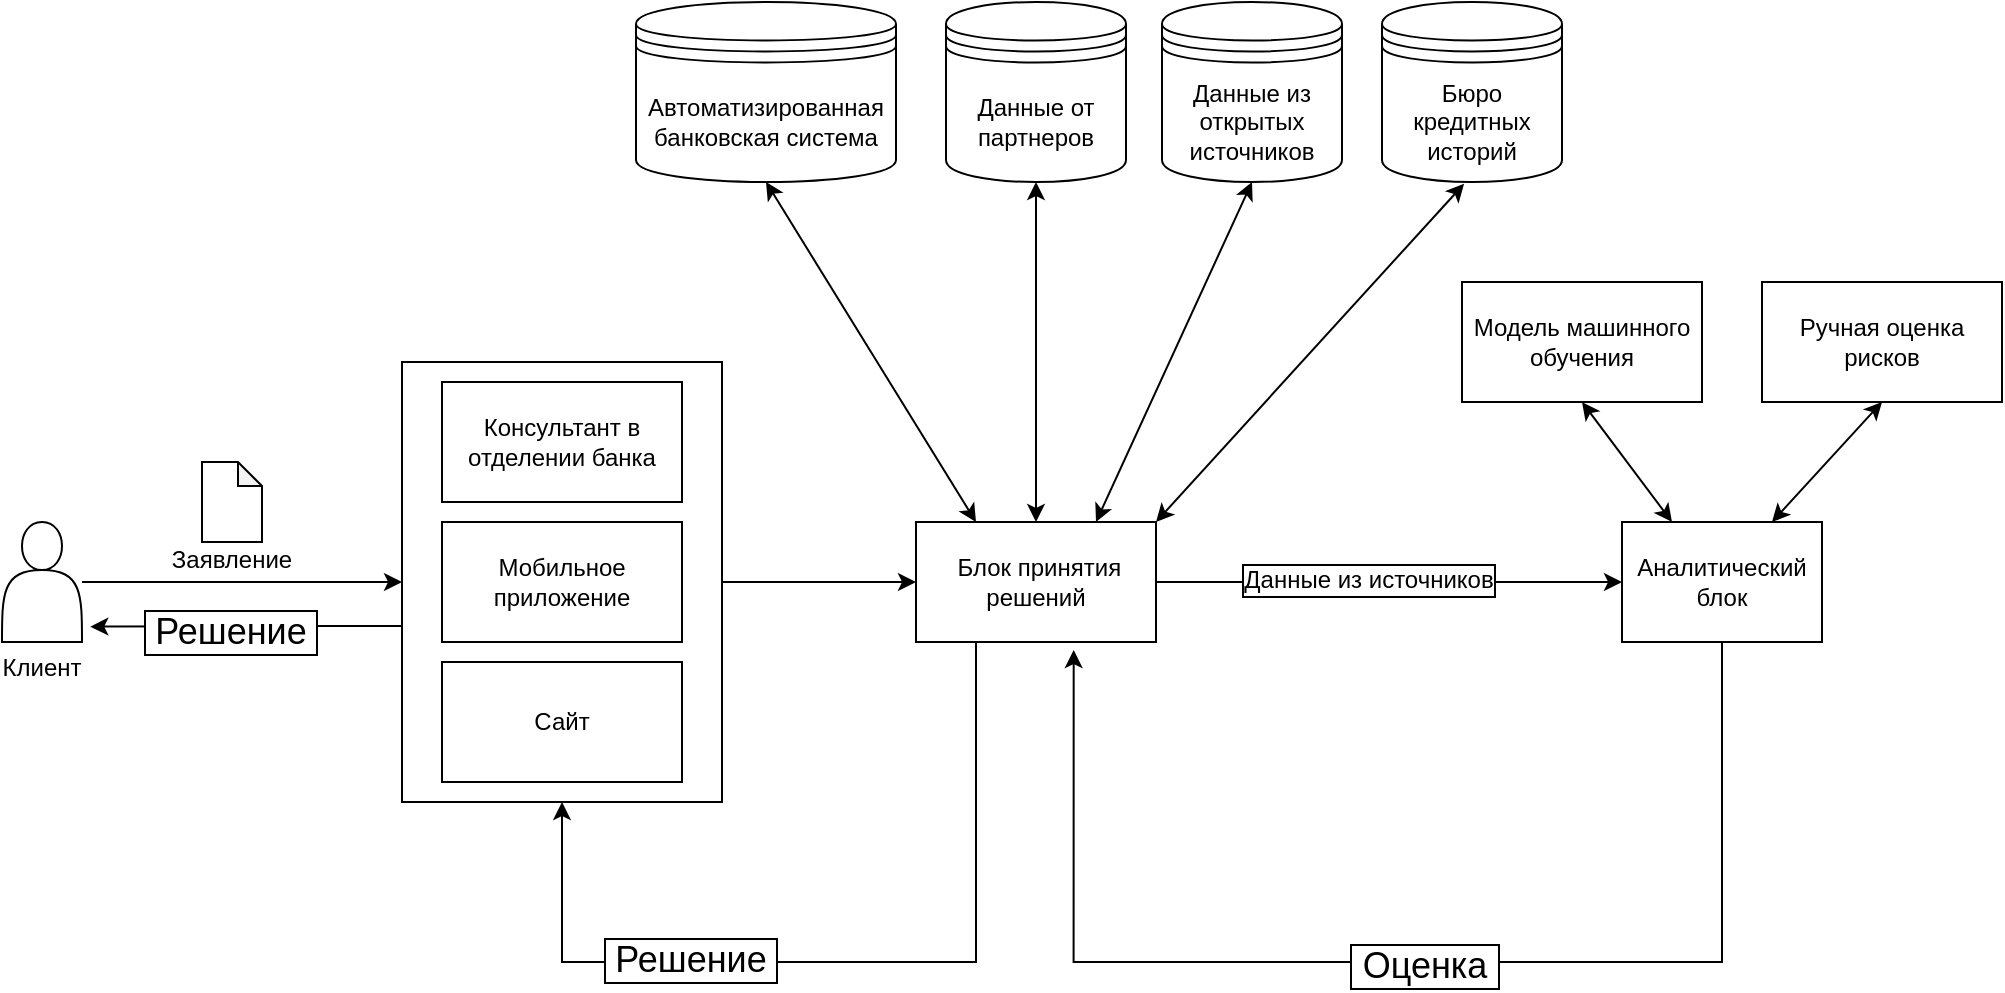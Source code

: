 <mxfile version="16.4.7" type="github">
  <diagram name="Page-1" id="9c096ad6-e400-ecc8-3e38-643d2caac077">
    <mxGraphModel dx="1185" dy="651" grid="1" gridSize="10" guides="1" tooltips="1" connect="1" arrows="1" fold="1" page="1" pageScale="1.5" pageWidth="1169" pageHeight="826" background="none" math="0" shadow="0">
      <root>
        <mxCell id="0" style=";html=1;" />
        <mxCell id="1" style=";html=1;" parent="0" />
        <mxCell id="yss0Wa9vCx-BXlRqQjeI-57" style="edgeStyle=orthogonalEdgeStyle;rounded=0;orthogonalLoop=1;jettySize=auto;html=1;entryX=0;entryY=0.5;entryDx=0;entryDy=0;fontSize=12;strokeColor=#000000;" edge="1" parent="1" source="yss0Wa9vCx-BXlRqQjeI-54" target="yss0Wa9vCx-BXlRqQjeI-22">
          <mxGeometry relative="1" as="geometry" />
        </mxCell>
        <mxCell id="yss0Wa9vCx-BXlRqQjeI-62" style="edgeStyle=orthogonalEdgeStyle;rounded=0;orthogonalLoop=1;jettySize=auto;html=1;entryX=1.104;entryY=0.872;entryDx=0;entryDy=0;entryPerimeter=0;fontSize=18;strokeColor=#000000;" edge="1" parent="1" source="yss0Wa9vCx-BXlRqQjeI-54" target="yss0Wa9vCx-BXlRqQjeI-11">
          <mxGeometry relative="1" as="geometry">
            <Array as="points">
              <mxPoint x="720" y="682" />
              <mxPoint x="720" y="682" />
            </Array>
          </mxGeometry>
        </mxCell>
        <mxCell id="yss0Wa9vCx-BXlRqQjeI-65" value="&amp;nbsp;Решение&amp;nbsp;" style="edgeLabel;html=1;align=center;verticalAlign=middle;resizable=0;points=[];fontSize=18;labelBorderColor=default;" vertex="1" connectable="0" parent="yss0Wa9vCx-BXlRqQjeI-62">
          <mxGeometry x="0.112" y="3" relative="1" as="geometry">
            <mxPoint as="offset" />
          </mxGeometry>
        </mxCell>
        <mxCell id="yss0Wa9vCx-BXlRqQjeI-54" value="" style="whiteSpace=wrap;html=1;" vertex="1" parent="1">
          <mxGeometry x="760" y="550" width="160" height="220" as="geometry" />
        </mxCell>
        <mxCell id="yss0Wa9vCx-BXlRqQjeI-56" style="edgeStyle=orthogonalEdgeStyle;rounded=0;orthogonalLoop=1;jettySize=auto;html=1;entryX=0;entryY=0.5;entryDx=0;entryDy=0;fontSize=12;strokeColor=#000000;" edge="1" parent="1" source="yss0Wa9vCx-BXlRqQjeI-11" target="yss0Wa9vCx-BXlRqQjeI-54">
          <mxGeometry relative="1" as="geometry" />
        </mxCell>
        <mxCell id="yss0Wa9vCx-BXlRqQjeI-11" value="&lt;br&gt;&lt;br&gt;&lt;br&gt;&lt;br&gt;&lt;br&gt;&lt;br&gt;Клиент" style="shape=actor;whiteSpace=wrap;html=1;" vertex="1" parent="1">
          <mxGeometry x="560" y="630" width="40" height="60" as="geometry" />
        </mxCell>
        <mxCell id="yss0Wa9vCx-BXlRqQjeI-12" value="&lt;br&gt;&lt;br&gt;&lt;br&gt;&lt;br&gt;Заявление" style="shape=note;whiteSpace=wrap;html=1;backgroundOutline=1;darkOpacity=0.05;size=12;" vertex="1" parent="1">
          <mxGeometry x="660" y="600" width="30" height="40" as="geometry" />
        </mxCell>
        <mxCell id="yss0Wa9vCx-BXlRqQjeI-13" value="Сайт" style="whiteSpace=wrap;html=1;" vertex="1" parent="1">
          <mxGeometry x="780" y="700" width="120" height="60" as="geometry" />
        </mxCell>
        <mxCell id="yss0Wa9vCx-BXlRqQjeI-15" value="Мобильное приложение" style="whiteSpace=wrap;html=1;" vertex="1" parent="1">
          <mxGeometry x="780" y="630" width="120" height="60" as="geometry" />
        </mxCell>
        <mxCell id="yss0Wa9vCx-BXlRqQjeI-17" value="Консультант в отделении банка" style="whiteSpace=wrap;html=1;" vertex="1" parent="1">
          <mxGeometry x="780" y="560" width="120" height="60" as="geometry" />
        </mxCell>
        <mxCell id="yss0Wa9vCx-BXlRqQjeI-42" value="" style="edgeStyle=orthogonalEdgeStyle;rounded=0;orthogonalLoop=1;jettySize=auto;html=1;fontSize=9;fillColor=#f8cecc;strokeColor=#000000;" edge="1" parent="1" source="yss0Wa9vCx-BXlRqQjeI-22" target="yss0Wa9vCx-BXlRqQjeI-41">
          <mxGeometry relative="1" as="geometry" />
        </mxCell>
        <mxCell id="yss0Wa9vCx-BXlRqQjeI-43" value="&lt;font style=&quot;font-size: 12px&quot;&gt;Данные из источников&lt;/font&gt;" style="edgeLabel;html=1;align=center;verticalAlign=middle;resizable=0;points=[];fontSize=9;labelBorderColor=default;" vertex="1" connectable="0" parent="yss0Wa9vCx-BXlRqQjeI-42">
          <mxGeometry x="-0.093" y="1" relative="1" as="geometry">
            <mxPoint as="offset" />
          </mxGeometry>
        </mxCell>
        <mxCell id="yss0Wa9vCx-BXlRqQjeI-22" value="&amp;nbsp;Блок принятия решений" style="whiteSpace=wrap;html=1;" vertex="1" parent="1">
          <mxGeometry x="1017" y="630" width="120" height="60" as="geometry" />
        </mxCell>
        <mxCell id="yss0Wa9vCx-BXlRqQjeI-26" value="" style="endArrow=classic;startArrow=classic;html=1;rounded=0;exitX=0.25;exitY=0;exitDx=0;exitDy=0;entryX=0.5;entryY=1;entryDx=0;entryDy=0;" edge="1" parent="1" source="yss0Wa9vCx-BXlRqQjeI-22" target="yss0Wa9vCx-BXlRqQjeI-35">
          <mxGeometry width="50" height="50" relative="1" as="geometry">
            <mxPoint x="1210" y="740" as="sourcePoint" />
            <mxPoint x="950" y="460" as="targetPoint" />
          </mxGeometry>
        </mxCell>
        <mxCell id="yss0Wa9vCx-BXlRqQjeI-29" value="" style="endArrow=classic;startArrow=classic;html=1;rounded=0;exitX=0.5;exitY=0;exitDx=0;exitDy=0;entryX=0.5;entryY=1;entryDx=0;entryDy=0;" edge="1" parent="1" source="yss0Wa9vCx-BXlRqQjeI-22" target="yss0Wa9vCx-BXlRqQjeI-36">
          <mxGeometry width="50" height="50" relative="1" as="geometry">
            <mxPoint x="1147" y="640" as="sourcePoint" />
            <mxPoint x="1073.5" y="460" as="targetPoint" />
          </mxGeometry>
        </mxCell>
        <mxCell id="yss0Wa9vCx-BXlRqQjeI-31" value="" style="endArrow=classic;startArrow=classic;html=1;rounded=0;exitX=0.75;exitY=0;exitDx=0;exitDy=0;entryX=0.5;entryY=1;entryDx=0;entryDy=0;" edge="1" parent="1" source="yss0Wa9vCx-BXlRqQjeI-22" target="yss0Wa9vCx-BXlRqQjeI-34">
          <mxGeometry width="50" height="50" relative="1" as="geometry">
            <mxPoint x="1087" y="640" as="sourcePoint" />
            <mxPoint x="1200" y="460" as="targetPoint" />
          </mxGeometry>
        </mxCell>
        <mxCell id="yss0Wa9vCx-BXlRqQjeI-34" value="&lt;span&gt;Данные из открытых источников&lt;/span&gt;" style="shape=datastore;whiteSpace=wrap;html=1;" vertex="1" parent="1">
          <mxGeometry x="1140" y="370" width="90" height="90" as="geometry" />
        </mxCell>
        <mxCell id="yss0Wa9vCx-BXlRqQjeI-35" value="&lt;span&gt;Автоматизированная банковская система&lt;/span&gt;" style="shape=datastore;whiteSpace=wrap;html=1;" vertex="1" parent="1">
          <mxGeometry x="877" y="370" width="130" height="90" as="geometry" />
        </mxCell>
        <mxCell id="yss0Wa9vCx-BXlRqQjeI-36" value="Данные от партнеров" style="shape=datastore;whiteSpace=wrap;html=1;" vertex="1" parent="1">
          <mxGeometry x="1032" y="370" width="90" height="90" as="geometry" />
        </mxCell>
        <mxCell id="yss0Wa9vCx-BXlRqQjeI-39" value="&lt;span&gt;Бюро кредитных историй&lt;/span&gt;" style="shape=datastore;whiteSpace=wrap;html=1;" vertex="1" parent="1">
          <mxGeometry x="1250" y="370" width="90" height="90" as="geometry" />
        </mxCell>
        <mxCell id="yss0Wa9vCx-BXlRqQjeI-40" value="" style="endArrow=classic;startArrow=classic;html=1;rounded=0;entryX=0.456;entryY=1.01;entryDx=0;entryDy=0;exitX=1;exitY=0;exitDx=0;exitDy=0;entryPerimeter=0;" edge="1" parent="1" source="yss0Wa9vCx-BXlRqQjeI-22" target="yss0Wa9vCx-BXlRqQjeI-39">
          <mxGeometry width="50" height="50" relative="1" as="geometry">
            <mxPoint x="1240" y="650" as="sourcePoint" />
            <mxPoint x="1318" y="480" as="targetPoint" />
          </mxGeometry>
        </mxCell>
        <mxCell id="yss0Wa9vCx-BXlRqQjeI-58" style="edgeStyle=orthogonalEdgeStyle;rounded=0;orthogonalLoop=1;jettySize=auto;html=1;fontSize=12;strokeColor=#000000;entryX=0.5;entryY=1;entryDx=0;entryDy=0;exitX=0.25;exitY=1;exitDx=0;exitDy=0;" edge="1" parent="1" source="yss0Wa9vCx-BXlRqQjeI-22" target="yss0Wa9vCx-BXlRqQjeI-54">
          <mxGeometry relative="1" as="geometry">
            <mxPoint x="1390" y="850" as="targetPoint" />
            <Array as="points">
              <mxPoint x="1047" y="850" />
              <mxPoint x="840" y="850" />
            </Array>
          </mxGeometry>
        </mxCell>
        <mxCell id="yss0Wa9vCx-BXlRqQjeI-59" value="&lt;font style=&quot;font-size: 18px&quot;&gt;&amp;nbsp;Решение&amp;nbsp;&lt;/font&gt;" style="edgeLabel;html=1;align=center;verticalAlign=middle;resizable=0;points=[];fontSize=12;labelBorderColor=default;" vertex="1" connectable="0" parent="yss0Wa9vCx-BXlRqQjeI-58">
          <mxGeometry x="0.071" y="-1" relative="1" as="geometry">
            <mxPoint x="-64" as="offset" />
          </mxGeometry>
        </mxCell>
        <mxCell id="yss0Wa9vCx-BXlRqQjeI-63" style="edgeStyle=orthogonalEdgeStyle;rounded=0;orthogonalLoop=1;jettySize=auto;html=1;exitX=0.5;exitY=1;exitDx=0;exitDy=0;entryX=0.657;entryY=1.067;entryDx=0;entryDy=0;entryPerimeter=0;fontSize=18;strokeColor=#000000;" edge="1" parent="1" source="yss0Wa9vCx-BXlRqQjeI-41" target="yss0Wa9vCx-BXlRqQjeI-22">
          <mxGeometry relative="1" as="geometry">
            <Array as="points">
              <mxPoint x="1420" y="850" />
              <mxPoint x="1096" y="850" />
            </Array>
          </mxGeometry>
        </mxCell>
        <mxCell id="yss0Wa9vCx-BXlRqQjeI-64" value="&amp;nbsp;Оценка&amp;nbsp;" style="edgeLabel;html=1;align=center;verticalAlign=middle;resizable=0;points=[];fontSize=18;labelBorderColor=default;" vertex="1" connectable="0" parent="yss0Wa9vCx-BXlRqQjeI-63">
          <mxGeometry x="-0.034" y="2" relative="1" as="geometry">
            <mxPoint as="offset" />
          </mxGeometry>
        </mxCell>
        <mxCell id="yss0Wa9vCx-BXlRqQjeI-41" value="Аналитический блок" style="whiteSpace=wrap;html=1;" vertex="1" parent="1">
          <mxGeometry x="1370" y="630" width="100" height="60" as="geometry" />
        </mxCell>
        <mxCell id="yss0Wa9vCx-BXlRqQjeI-47" value="Модель машинного обучения" style="whiteSpace=wrap;html=1;" vertex="1" parent="1">
          <mxGeometry x="1290" y="510" width="120" height="60" as="geometry" />
        </mxCell>
        <mxCell id="yss0Wa9vCx-BXlRqQjeI-49" value="" style="endArrow=classic;startArrow=classic;html=1;rounded=0;fontSize=12;strokeColor=#000000;entryX=0.5;entryY=1;entryDx=0;entryDy=0;exitX=0.25;exitY=0;exitDx=0;exitDy=0;" edge="1" parent="1" source="yss0Wa9vCx-BXlRqQjeI-41" target="yss0Wa9vCx-BXlRqQjeI-47">
          <mxGeometry width="50" height="50" relative="1" as="geometry">
            <mxPoint x="1340" y="660" as="sourcePoint" />
            <mxPoint x="1390" y="610" as="targetPoint" />
          </mxGeometry>
        </mxCell>
        <mxCell id="yss0Wa9vCx-BXlRqQjeI-51" value="Ручная оценка рисков" style="whiteSpace=wrap;html=1;" vertex="1" parent="1">
          <mxGeometry x="1440" y="510" width="120" height="60" as="geometry" />
        </mxCell>
        <mxCell id="yss0Wa9vCx-BXlRqQjeI-53" value="" style="endArrow=classic;startArrow=classic;html=1;rounded=0;fontSize=12;strokeColor=#000000;exitX=0.75;exitY=0;exitDx=0;exitDy=0;entryX=0.5;entryY=1;entryDx=0;entryDy=0;" edge="1" parent="1" source="yss0Wa9vCx-BXlRqQjeI-41" target="yss0Wa9vCx-BXlRqQjeI-51">
          <mxGeometry width="50" height="50" relative="1" as="geometry">
            <mxPoint x="1340" y="650" as="sourcePoint" />
            <mxPoint x="1390" y="600" as="targetPoint" />
          </mxGeometry>
        </mxCell>
      </root>
    </mxGraphModel>
  </diagram>
</mxfile>
